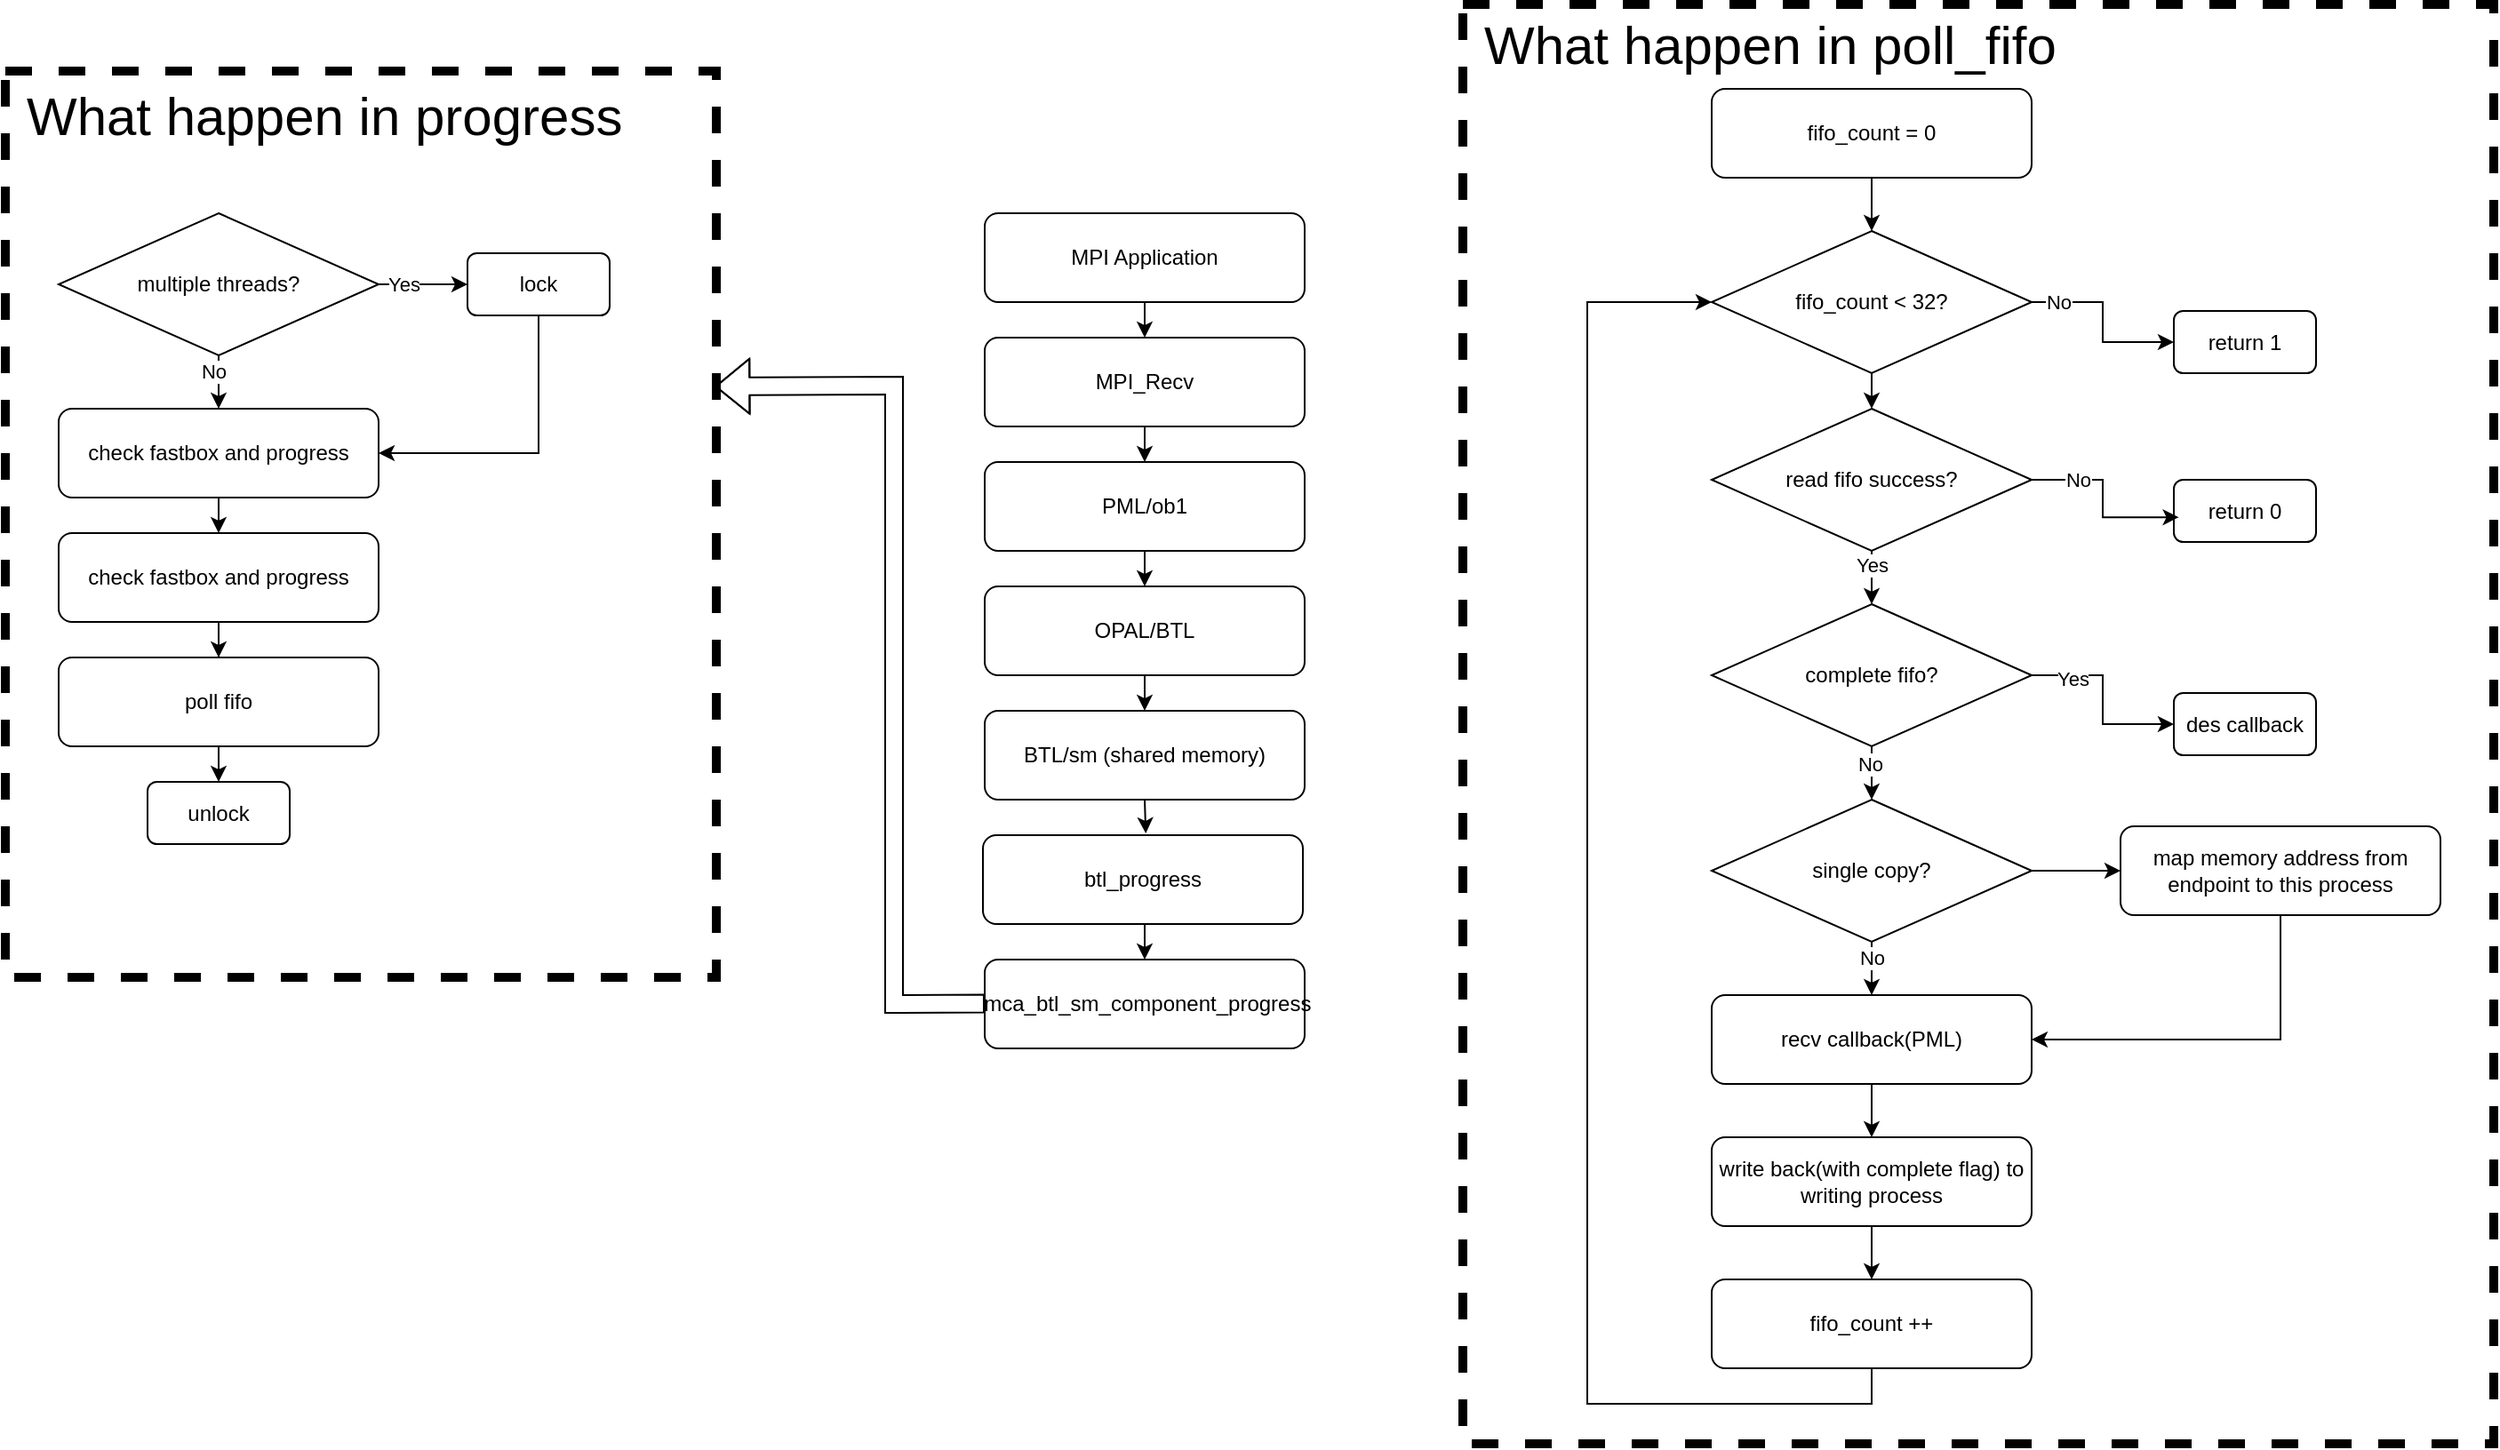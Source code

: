 <mxfile version="28.2.3">
  <diagram name="第 1 页" id="qFQFJwMu1FN717Uub-w1">
    <mxGraphModel dx="2909" dy="1573" grid="1" gridSize="10" guides="1" tooltips="1" connect="1" arrows="1" fold="1" page="1" pageScale="1" pageWidth="2339" pageHeight="3300" math="0" shadow="0">
      <root>
        <mxCell id="0" />
        <mxCell id="1" parent="0" />
        <mxCell id="BzUi3YhWm0vWecap3dS3-1" style="edgeStyle=orthogonalEdgeStyle;rounded=0;orthogonalLoop=1;jettySize=auto;html=1;exitX=0.5;exitY=1;exitDx=0;exitDy=0;entryX=0.5;entryY=0;entryDx=0;entryDy=0;fontFamily=Helvetica;fontSize=12;fontColor=default;" parent="1" source="BzUi3YhWm0vWecap3dS3-2" target="BzUi3YhWm0vWecap3dS3-4" edge="1">
          <mxGeometry relative="1" as="geometry" />
        </mxCell>
        <mxCell id="BzUi3YhWm0vWecap3dS3-2" value="MPI Application" style="rounded=1;whiteSpace=wrap;html=1;fillColor=none;" parent="1" vertex="1">
          <mxGeometry x="571" y="140" width="180" height="50" as="geometry" />
        </mxCell>
        <mxCell id="BzUi3YhWm0vWecap3dS3-3" style="edgeStyle=orthogonalEdgeStyle;rounded=0;orthogonalLoop=1;jettySize=auto;html=1;exitX=0.5;exitY=1;exitDx=0;exitDy=0;entryX=0.5;entryY=0;entryDx=0;entryDy=0;fontFamily=Helvetica;fontSize=12;fontColor=default;" parent="1" source="BzUi3YhWm0vWecap3dS3-4" target="BzUi3YhWm0vWecap3dS3-6" edge="1">
          <mxGeometry relative="1" as="geometry" />
        </mxCell>
        <mxCell id="BzUi3YhWm0vWecap3dS3-4" value="MPI_Recv" style="rounded=1;whiteSpace=wrap;html=1;fillColor=none;" parent="1" vertex="1">
          <mxGeometry x="571" y="210" width="180" height="50" as="geometry" />
        </mxCell>
        <mxCell id="BzUi3YhWm0vWecap3dS3-5" style="edgeStyle=orthogonalEdgeStyle;rounded=0;orthogonalLoop=1;jettySize=auto;html=1;exitX=0.5;exitY=1;exitDx=0;exitDy=0;entryX=0.5;entryY=0;entryDx=0;entryDy=0;fontFamily=Helvetica;fontSize=12;fontColor=default;" parent="1" source="BzUi3YhWm0vWecap3dS3-6" target="BzUi3YhWm0vWecap3dS3-8" edge="1">
          <mxGeometry relative="1" as="geometry" />
        </mxCell>
        <mxCell id="BzUi3YhWm0vWecap3dS3-6" value="PML/ob1" style="rounded=1;whiteSpace=wrap;html=1;fillColor=none;" parent="1" vertex="1">
          <mxGeometry x="571" y="280" width="180" height="50" as="geometry" />
        </mxCell>
        <mxCell id="BzUi3YhWm0vWecap3dS3-7" style="edgeStyle=orthogonalEdgeStyle;rounded=0;orthogonalLoop=1;jettySize=auto;html=1;exitX=0.5;exitY=1;exitDx=0;exitDy=0;entryX=0.5;entryY=0;entryDx=0;entryDy=0;fontFamily=Helvetica;fontSize=12;fontColor=default;" parent="1" source="BzUi3YhWm0vWecap3dS3-8" target="BzUi3YhWm0vWecap3dS3-9" edge="1">
          <mxGeometry relative="1" as="geometry" />
        </mxCell>
        <mxCell id="BzUi3YhWm0vWecap3dS3-8" value="OPAL/BTL" style="rounded=1;whiteSpace=wrap;html=1;fillColor=none;" parent="1" vertex="1">
          <mxGeometry x="571" y="350" width="180" height="50" as="geometry" />
        </mxCell>
        <mxCell id="BzUi3YhWm0vWecap3dS3-9" value="BTL/sm (shared memory)" style="rounded=1;whiteSpace=wrap;html=1;fillColor=none;" parent="1" vertex="1">
          <mxGeometry x="571" y="420" width="180" height="50" as="geometry" />
        </mxCell>
        <mxCell id="BzUi3YhWm0vWecap3dS3-10" style="edgeStyle=orthogonalEdgeStyle;rounded=0;orthogonalLoop=1;jettySize=auto;html=1;exitX=0.5;exitY=1;exitDx=0;exitDy=0;entryX=0.5;entryY=0;entryDx=0;entryDy=0;" parent="1" source="BzUi3YhWm0vWecap3dS3-11" target="BzUi3YhWm0vWecap3dS3-12" edge="1">
          <mxGeometry relative="1" as="geometry" />
        </mxCell>
        <mxCell id="BzUi3YhWm0vWecap3dS3-11" value="btl_progress" style="rounded=1;whiteSpace=wrap;html=1;fillColor=none;" parent="1" vertex="1">
          <mxGeometry x="570" y="490" width="180" height="50" as="geometry" />
        </mxCell>
        <mxCell id="BzUi3YhWm0vWecap3dS3-12" value="&amp;nbsp;mca_btl_sm_component_progress" style="rounded=1;whiteSpace=wrap;html=1;fillColor=none;" parent="1" vertex="1">
          <mxGeometry x="571" y="560" width="180" height="50" as="geometry" />
        </mxCell>
        <mxCell id="BzUi3YhWm0vWecap3dS3-13" style="edgeStyle=orthogonalEdgeStyle;rounded=0;orthogonalLoop=1;jettySize=auto;html=1;exitX=0.5;exitY=1;exitDx=0;exitDy=0;entryX=0.509;entryY=-0.02;entryDx=0;entryDy=0;entryPerimeter=0;" parent="1" source="BzUi3YhWm0vWecap3dS3-9" target="BzUi3YhWm0vWecap3dS3-11" edge="1">
          <mxGeometry relative="1" as="geometry" />
        </mxCell>
        <mxCell id="BzUi3YhWm0vWecap3dS3-20" style="edgeStyle=orthogonalEdgeStyle;rounded=0;orthogonalLoop=1;jettySize=auto;html=1;exitX=0.5;exitY=1;exitDx=0;exitDy=0;entryX=0.5;entryY=0;entryDx=0;entryDy=0;" parent="1" source="BzUi3YhWm0vWecap3dS3-16" target="BzUi3YhWm0vWecap3dS3-17" edge="1">
          <mxGeometry relative="1" as="geometry" />
        </mxCell>
        <mxCell id="BzUi3YhWm0vWecap3dS3-24" value="No" style="edgeLabel;html=1;align=center;verticalAlign=middle;resizable=0;points=[];" parent="BzUi3YhWm0vWecap3dS3-20" vertex="1" connectable="0">
          <mxGeometry x="-0.389" y="-3" relative="1" as="geometry">
            <mxPoint as="offset" />
          </mxGeometry>
        </mxCell>
        <mxCell id="BzUi3YhWm0vWecap3dS3-21" style="edgeStyle=orthogonalEdgeStyle;rounded=0;orthogonalLoop=1;jettySize=auto;html=1;exitX=1;exitY=0.5;exitDx=0;exitDy=0;entryX=0;entryY=0.5;entryDx=0;entryDy=0;" parent="1" source="BzUi3YhWm0vWecap3dS3-16" target="BzUi3YhWm0vWecap3dS3-18" edge="1">
          <mxGeometry relative="1" as="geometry" />
        </mxCell>
        <mxCell id="BzUi3YhWm0vWecap3dS3-23" value="Yes" style="edgeLabel;html=1;align=center;verticalAlign=middle;resizable=0;points=[];" parent="BzUi3YhWm0vWecap3dS3-21" vertex="1" connectable="0">
          <mxGeometry x="-0.432" relative="1" as="geometry">
            <mxPoint as="offset" />
          </mxGeometry>
        </mxCell>
        <mxCell id="BzUi3YhWm0vWecap3dS3-16" value="multiple threads?" style="rhombus;whiteSpace=wrap;html=1;fillColor=none;" parent="1" vertex="1">
          <mxGeometry x="50" y="140" width="180" height="80" as="geometry" />
        </mxCell>
        <mxCell id="BzUi3YhWm0vWecap3dS3-29" style="edgeStyle=orthogonalEdgeStyle;rounded=0;orthogonalLoop=1;jettySize=auto;html=1;exitX=0.5;exitY=1;exitDx=0;exitDy=0;entryX=0.5;entryY=0;entryDx=0;entryDy=0;" parent="1" source="BzUi3YhWm0vWecap3dS3-17" target="BzUi3YhWm0vWecap3dS3-25" edge="1">
          <mxGeometry relative="1" as="geometry" />
        </mxCell>
        <mxCell id="BzUi3YhWm0vWecap3dS3-17" value="check fastbox and progress" style="rounded=1;whiteSpace=wrap;html=1;fillColor=none;" parent="1" vertex="1">
          <mxGeometry x="50" y="250" width="180" height="50" as="geometry" />
        </mxCell>
        <mxCell id="BzUi3YhWm0vWecap3dS3-22" style="edgeStyle=orthogonalEdgeStyle;rounded=0;orthogonalLoop=1;jettySize=auto;html=1;exitX=0.5;exitY=1;exitDx=0;exitDy=0;entryX=1;entryY=0.5;entryDx=0;entryDy=0;" parent="1" source="BzUi3YhWm0vWecap3dS3-18" target="BzUi3YhWm0vWecap3dS3-17" edge="1">
          <mxGeometry relative="1" as="geometry" />
        </mxCell>
        <mxCell id="BzUi3YhWm0vWecap3dS3-18" value="lock" style="rounded=1;whiteSpace=wrap;html=1;fillColor=none;" parent="1" vertex="1">
          <mxGeometry x="280" y="162.5" width="80" height="35" as="geometry" />
        </mxCell>
        <mxCell id="BzUi3YhWm0vWecap3dS3-19" style="edgeStyle=orthogonalEdgeStyle;rounded=0;orthogonalLoop=1;jettySize=auto;html=1;exitX=0.5;exitY=1;exitDx=0;exitDy=0;" parent="1" source="BzUi3YhWm0vWecap3dS3-18" target="BzUi3YhWm0vWecap3dS3-18" edge="1">
          <mxGeometry relative="1" as="geometry" />
        </mxCell>
        <mxCell id="BzUi3YhWm0vWecap3dS3-30" style="edgeStyle=orthogonalEdgeStyle;rounded=0;orthogonalLoop=1;jettySize=auto;html=1;exitX=0.5;exitY=1;exitDx=0;exitDy=0;" parent="1" source="BzUi3YhWm0vWecap3dS3-25" target="BzUi3YhWm0vWecap3dS3-26" edge="1">
          <mxGeometry relative="1" as="geometry" />
        </mxCell>
        <mxCell id="BzUi3YhWm0vWecap3dS3-25" value="check fastbox and progress" style="rounded=1;whiteSpace=wrap;html=1;fillColor=none;" parent="1" vertex="1">
          <mxGeometry x="50" y="320" width="180" height="50" as="geometry" />
        </mxCell>
        <mxCell id="BzUi3YhWm0vWecap3dS3-31" style="edgeStyle=orthogonalEdgeStyle;rounded=0;orthogonalLoop=1;jettySize=auto;html=1;exitX=0.5;exitY=1;exitDx=0;exitDy=0;entryX=0.5;entryY=0;entryDx=0;entryDy=0;" parent="1" source="BzUi3YhWm0vWecap3dS3-26" target="BzUi3YhWm0vWecap3dS3-27" edge="1">
          <mxGeometry relative="1" as="geometry" />
        </mxCell>
        <mxCell id="BzUi3YhWm0vWecap3dS3-26" value="poll fifo" style="rounded=1;whiteSpace=wrap;html=1;fillColor=none;" parent="1" vertex="1">
          <mxGeometry x="50" y="390" width="180" height="50" as="geometry" />
        </mxCell>
        <mxCell id="BzUi3YhWm0vWecap3dS3-27" value="unlock" style="rounded=1;whiteSpace=wrap;html=1;fillColor=none;" parent="1" vertex="1">
          <mxGeometry x="100" y="460" width="80" height="35" as="geometry" />
        </mxCell>
        <mxCell id="BzUi3YhWm0vWecap3dS3-34" style="edgeStyle=orthogonalEdgeStyle;rounded=0;orthogonalLoop=1;jettySize=auto;html=1;exitX=0.5;exitY=1;exitDx=0;exitDy=0;entryX=0.5;entryY=0;entryDx=0;entryDy=0;" parent="1" source="BzUi3YhWm0vWecap3dS3-32" target="BzUi3YhWm0vWecap3dS3-33" edge="1">
          <mxGeometry relative="1" as="geometry" />
        </mxCell>
        <mxCell id="BzUi3YhWm0vWecap3dS3-32" value="fifo_count = 0" style="rounded=1;whiteSpace=wrap;html=1;fillColor=none;" parent="1" vertex="1">
          <mxGeometry x="980" y="70" width="180" height="50" as="geometry" />
        </mxCell>
        <mxCell id="BzUi3YhWm0vWecap3dS3-37" style="edgeStyle=orthogonalEdgeStyle;rounded=0;orthogonalLoop=1;jettySize=auto;html=1;exitX=1;exitY=0.5;exitDx=0;exitDy=0;" parent="1" source="BzUi3YhWm0vWecap3dS3-33" target="BzUi3YhWm0vWecap3dS3-36" edge="1">
          <mxGeometry relative="1" as="geometry" />
        </mxCell>
        <mxCell id="BzUi3YhWm0vWecap3dS3-74" value="No" style="edgeLabel;html=1;align=center;verticalAlign=middle;resizable=0;points=[];" parent="BzUi3YhWm0vWecap3dS3-37" vertex="1" connectable="0">
          <mxGeometry x="-0.71" relative="1" as="geometry">
            <mxPoint as="offset" />
          </mxGeometry>
        </mxCell>
        <mxCell id="BzUi3YhWm0vWecap3dS3-40" style="edgeStyle=orthogonalEdgeStyle;rounded=0;orthogonalLoop=1;jettySize=auto;html=1;exitX=0.5;exitY=1;exitDx=0;exitDy=0;entryX=0.5;entryY=0;entryDx=0;entryDy=0;" parent="1" source="BzUi3YhWm0vWecap3dS3-33" target="BzUi3YhWm0vWecap3dS3-39" edge="1">
          <mxGeometry relative="1" as="geometry" />
        </mxCell>
        <mxCell id="BzUi3YhWm0vWecap3dS3-33" value="fifo_count &amp;lt; 32?" style="rhombus;whiteSpace=wrap;html=1;fillColor=none;" parent="1" vertex="1">
          <mxGeometry x="980" y="150" width="180" height="80" as="geometry" />
        </mxCell>
        <mxCell id="BzUi3YhWm0vWecap3dS3-36" value="return 1" style="rounded=1;whiteSpace=wrap;html=1;fillColor=none;" parent="1" vertex="1">
          <mxGeometry x="1240" y="195" width="80" height="35" as="geometry" />
        </mxCell>
        <mxCell id="BzUi3YhWm0vWecap3dS3-41" style="edgeStyle=orthogonalEdgeStyle;rounded=0;orthogonalLoop=1;jettySize=auto;html=1;exitX=0.5;exitY=1;exitDx=0;exitDy=0;entryX=0.5;entryY=0;entryDx=0;entryDy=0;" parent="1" source="BzUi3YhWm0vWecap3dS3-39" edge="1">
          <mxGeometry relative="1" as="geometry">
            <mxPoint x="1070.0" y="360.0" as="targetPoint" />
          </mxGeometry>
        </mxCell>
        <mxCell id="BzUi3YhWm0vWecap3dS3-47" value="Yes" style="edgeLabel;html=1;align=center;verticalAlign=middle;resizable=0;points=[];" parent="BzUi3YhWm0vWecap3dS3-41" vertex="1" connectable="0">
          <mxGeometry x="-0.456" relative="1" as="geometry">
            <mxPoint as="offset" />
          </mxGeometry>
        </mxCell>
        <mxCell id="BzUi3YhWm0vWecap3dS3-39" value="read fifo success?" style="rhombus;whiteSpace=wrap;html=1;fillColor=none;" parent="1" vertex="1">
          <mxGeometry x="980" y="250" width="180" height="80" as="geometry" />
        </mxCell>
        <mxCell id="BzUi3YhWm0vWecap3dS3-52" value="return 0" style="rounded=1;whiteSpace=wrap;html=1;fillColor=none;" parent="1" vertex="1">
          <mxGeometry x="1240" y="290" width="80" height="35" as="geometry" />
        </mxCell>
        <mxCell id="BzUi3YhWm0vWecap3dS3-54" style="edgeStyle=orthogonalEdgeStyle;rounded=0;orthogonalLoop=1;jettySize=auto;html=1;exitX=1;exitY=0.5;exitDx=0;exitDy=0;entryX=0.035;entryY=0.603;entryDx=0;entryDy=0;entryPerimeter=0;" parent="1" source="BzUi3YhWm0vWecap3dS3-39" target="BzUi3YhWm0vWecap3dS3-52" edge="1">
          <mxGeometry relative="1" as="geometry" />
        </mxCell>
        <mxCell id="BzUi3YhWm0vWecap3dS3-73" value="No" style="edgeLabel;html=1;align=center;verticalAlign=middle;resizable=0;points=[];" parent="BzUi3YhWm0vWecap3dS3-54" vertex="1" connectable="0">
          <mxGeometry x="-0.501" relative="1" as="geometry">
            <mxPoint as="offset" />
          </mxGeometry>
        </mxCell>
        <mxCell id="BzUi3YhWm0vWecap3dS3-58" style="edgeStyle=orthogonalEdgeStyle;rounded=0;orthogonalLoop=1;jettySize=auto;html=1;exitX=0.5;exitY=1;exitDx=0;exitDy=0;entryX=0.5;entryY=0;entryDx=0;entryDy=0;" parent="1" source="BzUi3YhWm0vWecap3dS3-55" target="BzUi3YhWm0vWecap3dS3-57" edge="1">
          <mxGeometry relative="1" as="geometry" />
        </mxCell>
        <mxCell id="BzUi3YhWm0vWecap3dS3-59" value="No" style="edgeLabel;html=1;align=center;verticalAlign=middle;resizable=0;points=[];" parent="BzUi3YhWm0vWecap3dS3-58" vertex="1" connectable="0">
          <mxGeometry x="-0.425" relative="1" as="geometry">
            <mxPoint as="offset" />
          </mxGeometry>
        </mxCell>
        <mxCell id="BzUi3YhWm0vWecap3dS3-62" style="edgeStyle=orthogonalEdgeStyle;rounded=0;orthogonalLoop=1;jettySize=auto;html=1;exitX=1;exitY=0.5;exitDx=0;exitDy=0;entryX=0;entryY=0.5;entryDx=0;entryDy=0;" parent="1" source="BzUi3YhWm0vWecap3dS3-55" target="BzUi3YhWm0vWecap3dS3-61" edge="1">
          <mxGeometry relative="1" as="geometry" />
        </mxCell>
        <mxCell id="BzUi3YhWm0vWecap3dS3-55" value="single copy?" style="rhombus;whiteSpace=wrap;html=1;fillColor=none;" parent="1" vertex="1">
          <mxGeometry x="980" y="470" width="180" height="80" as="geometry" />
        </mxCell>
        <mxCell id="BzUi3YhWm0vWecap3dS3-65" style="edgeStyle=orthogonalEdgeStyle;rounded=0;orthogonalLoop=1;jettySize=auto;html=1;exitX=0.5;exitY=1;exitDx=0;exitDy=0;entryX=0.5;entryY=0;entryDx=0;entryDy=0;" parent="1" source="BzUi3YhWm0vWecap3dS3-57" target="BzUi3YhWm0vWecap3dS3-64" edge="1">
          <mxGeometry relative="1" as="geometry" />
        </mxCell>
        <mxCell id="BzUi3YhWm0vWecap3dS3-57" value="recv callback(PML)" style="rounded=1;whiteSpace=wrap;html=1;fillColor=none;" parent="1" vertex="1">
          <mxGeometry x="980" y="580" width="180" height="50" as="geometry" />
        </mxCell>
        <mxCell id="BzUi3YhWm0vWecap3dS3-63" style="edgeStyle=orthogonalEdgeStyle;rounded=0;orthogonalLoop=1;jettySize=auto;html=1;exitX=0.5;exitY=1;exitDx=0;exitDy=0;entryX=1;entryY=0.5;entryDx=0;entryDy=0;" parent="1" source="BzUi3YhWm0vWecap3dS3-61" target="BzUi3YhWm0vWecap3dS3-57" edge="1">
          <mxGeometry relative="1" as="geometry" />
        </mxCell>
        <mxCell id="BzUi3YhWm0vWecap3dS3-61" value="map memory address from endpoint to this process" style="rounded=1;whiteSpace=wrap;html=1;fillColor=none;" parent="1" vertex="1">
          <mxGeometry x="1210" y="485" width="180" height="50" as="geometry" />
        </mxCell>
        <mxCell id="BzUi3YhWm0vWecap3dS3-76" style="edgeStyle=orthogonalEdgeStyle;rounded=0;orthogonalLoop=1;jettySize=auto;html=1;exitX=0.5;exitY=1;exitDx=0;exitDy=0;entryX=0.5;entryY=0;entryDx=0;entryDy=0;" parent="1" source="BzUi3YhWm0vWecap3dS3-64" target="BzUi3YhWm0vWecap3dS3-75" edge="1">
          <mxGeometry relative="1" as="geometry" />
        </mxCell>
        <mxCell id="BzUi3YhWm0vWecap3dS3-64" value="write back(with complete flag) to writing process" style="rounded=1;whiteSpace=wrap;html=1;fillColor=none;" parent="1" vertex="1">
          <mxGeometry x="980" y="660" width="180" height="50" as="geometry" />
        </mxCell>
        <mxCell id="BzUi3YhWm0vWecap3dS3-68" style="edgeStyle=orthogonalEdgeStyle;rounded=0;orthogonalLoop=1;jettySize=auto;html=1;exitX=0.5;exitY=1;exitDx=0;exitDy=0;entryX=0.5;entryY=0;entryDx=0;entryDy=0;" parent="1" source="BzUi3YhWm0vWecap3dS3-66" target="BzUi3YhWm0vWecap3dS3-55" edge="1">
          <mxGeometry relative="1" as="geometry" />
        </mxCell>
        <mxCell id="BzUi3YhWm0vWecap3dS3-71" value="No" style="edgeLabel;html=1;align=center;verticalAlign=middle;resizable=0;points=[];" parent="BzUi3YhWm0vWecap3dS3-68" vertex="1" connectable="0">
          <mxGeometry x="-0.347" y="-1" relative="1" as="geometry">
            <mxPoint as="offset" />
          </mxGeometry>
        </mxCell>
        <mxCell id="BzUi3YhWm0vWecap3dS3-70" style="edgeStyle=orthogonalEdgeStyle;rounded=0;orthogonalLoop=1;jettySize=auto;html=1;exitX=1;exitY=0.5;exitDx=0;exitDy=0;entryX=0;entryY=0.5;entryDx=0;entryDy=0;" parent="1" source="BzUi3YhWm0vWecap3dS3-66" target="BzUi3YhWm0vWecap3dS3-69" edge="1">
          <mxGeometry relative="1" as="geometry" />
        </mxCell>
        <mxCell id="BzUi3YhWm0vWecap3dS3-72" value="Yes" style="edgeLabel;html=1;align=center;verticalAlign=middle;resizable=0;points=[];" parent="BzUi3YhWm0vWecap3dS3-70" vertex="1" connectable="0">
          <mxGeometry x="-0.582" y="-2" relative="1" as="geometry">
            <mxPoint as="offset" />
          </mxGeometry>
        </mxCell>
        <mxCell id="BzUi3YhWm0vWecap3dS3-66" value="complete fifo?" style="rhombus;whiteSpace=wrap;html=1;fillColor=none;" parent="1" vertex="1">
          <mxGeometry x="980" y="360" width="180" height="80" as="geometry" />
        </mxCell>
        <mxCell id="BzUi3YhWm0vWecap3dS3-69" value="des callback" style="rounded=1;whiteSpace=wrap;html=1;fillColor=none;" parent="1" vertex="1">
          <mxGeometry x="1240" y="410" width="80" height="35" as="geometry" />
        </mxCell>
        <mxCell id="BzUi3YhWm0vWecap3dS3-77" style="edgeStyle=orthogonalEdgeStyle;rounded=0;orthogonalLoop=1;jettySize=auto;html=1;exitX=0.5;exitY=1;exitDx=0;exitDy=0;" parent="1" source="BzUi3YhWm0vWecap3dS3-75" target="BzUi3YhWm0vWecap3dS3-33" edge="1">
          <mxGeometry relative="1" as="geometry">
            <Array as="points">
              <mxPoint x="1070" y="810" />
              <mxPoint x="910" y="810" />
              <mxPoint x="910" y="190" />
            </Array>
          </mxGeometry>
        </mxCell>
        <mxCell id="BzUi3YhWm0vWecap3dS3-75" value="fifo_count ++" style="rounded=1;whiteSpace=wrap;html=1;fillColor=none;" parent="1" vertex="1">
          <mxGeometry x="980" y="740" width="180" height="50" as="geometry" />
        </mxCell>
        <mxCell id="n9W7JepnubhFWFxNoGu9-1" value="" style="rounded=0;whiteSpace=wrap;html=1;fillColor=none;dashed=1;strokeWidth=5;" vertex="1" parent="1">
          <mxGeometry x="20" y="60" width="400" height="510" as="geometry" />
        </mxCell>
        <mxCell id="n9W7JepnubhFWFxNoGu9-2" value="What happen in progress" style="text;html=1;align=left;verticalAlign=middle;whiteSpace=wrap;rounded=0;fontSize=30;" vertex="1" parent="1">
          <mxGeometry x="30" y="70" width="340" height="30" as="geometry" />
        </mxCell>
        <mxCell id="n9W7JepnubhFWFxNoGu9-3" value="" style="shape=flexArrow;endArrow=classic;html=1;rounded=0;entryX=0.998;entryY=0.348;entryDx=0;entryDy=0;entryPerimeter=0;" edge="1" parent="1" target="n9W7JepnubhFWFxNoGu9-1">
          <mxGeometry width="50" height="50" relative="1" as="geometry">
            <mxPoint x="571" y="584.7" as="sourcePoint" />
            <mxPoint x="511" y="584.7" as="targetPoint" />
            <Array as="points">
              <mxPoint x="520" y="585" />
              <mxPoint x="520" y="237" />
            </Array>
          </mxGeometry>
        </mxCell>
        <mxCell id="n9W7JepnubhFWFxNoGu9-4" value="" style="rounded=0;whiteSpace=wrap;html=1;fillColor=none;dashed=1;strokeWidth=5;" vertex="1" parent="1">
          <mxGeometry x="840" y="22.5" width="580" height="810" as="geometry" />
        </mxCell>
        <mxCell id="n9W7JepnubhFWFxNoGu9-5" value="What happen in poll_fifo" style="text;html=1;align=left;verticalAlign=middle;whiteSpace=wrap;rounded=0;fontSize=30;" vertex="1" parent="1">
          <mxGeometry x="850" y="30" width="340" height="30" as="geometry" />
        </mxCell>
      </root>
    </mxGraphModel>
  </diagram>
</mxfile>

